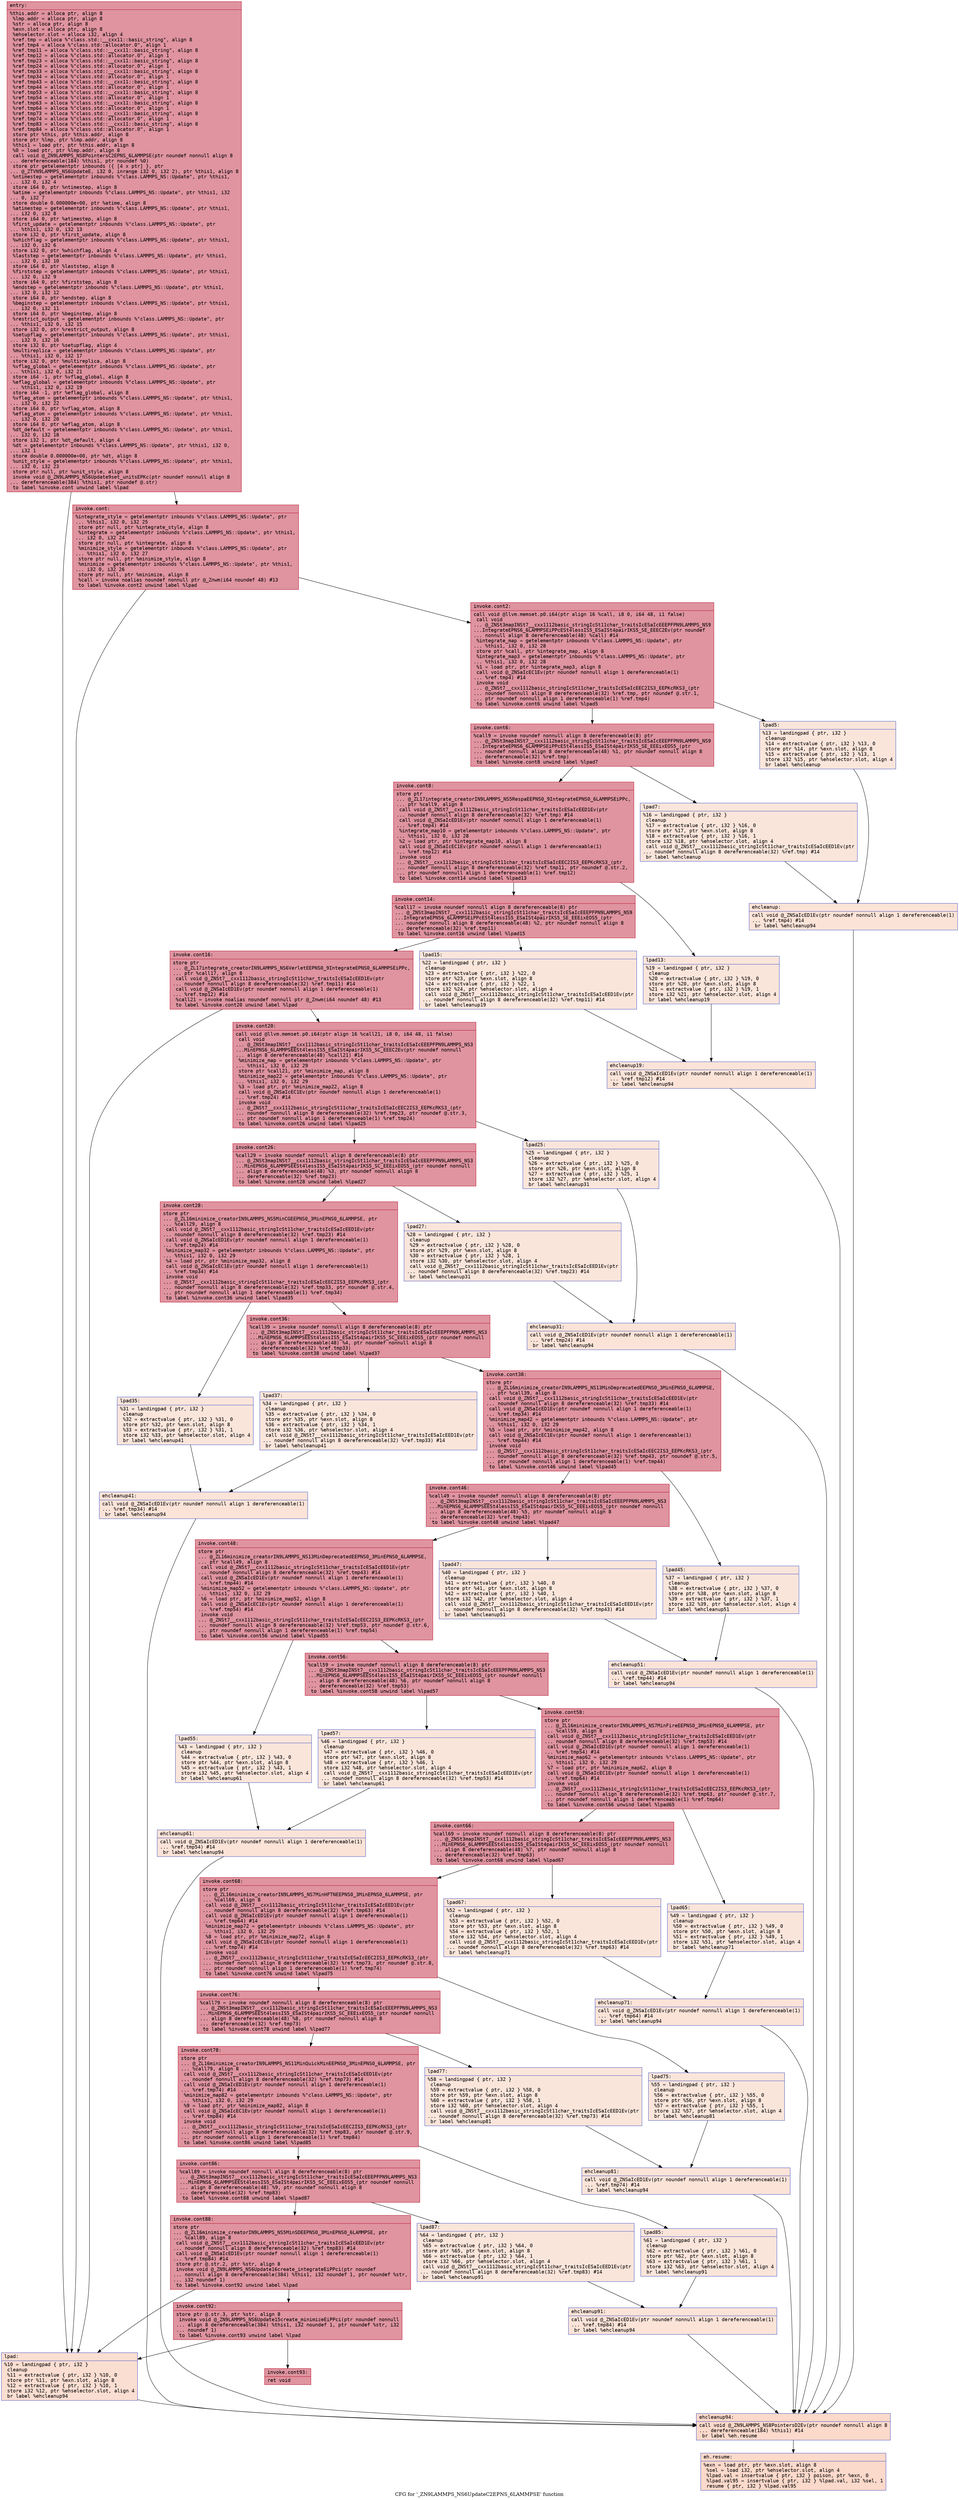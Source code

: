 digraph "CFG for '_ZN9LAMMPS_NS6UpdateC2EPNS_6LAMMPSE' function" {
	label="CFG for '_ZN9LAMMPS_NS6UpdateC2EPNS_6LAMMPSE' function";

	Node0x55ee270b99e0 [shape=record,color="#b70d28ff", style=filled, fillcolor="#b70d2870" fontname="Courier",label="{entry:\l|  %this.addr = alloca ptr, align 8\l  %lmp.addr = alloca ptr, align 8\l  %str = alloca ptr, align 8\l  %exn.slot = alloca ptr, align 8\l  %ehselector.slot = alloca i32, align 4\l  %ref.tmp = alloca %\"class.std::__cxx11::basic_string\", align 8\l  %ref.tmp4 = alloca %\"class.std::allocator.0\", align 1\l  %ref.tmp11 = alloca %\"class.std::__cxx11::basic_string\", align 8\l  %ref.tmp12 = alloca %\"class.std::allocator.0\", align 1\l  %ref.tmp23 = alloca %\"class.std::__cxx11::basic_string\", align 8\l  %ref.tmp24 = alloca %\"class.std::allocator.0\", align 1\l  %ref.tmp33 = alloca %\"class.std::__cxx11::basic_string\", align 8\l  %ref.tmp34 = alloca %\"class.std::allocator.0\", align 1\l  %ref.tmp43 = alloca %\"class.std::__cxx11::basic_string\", align 8\l  %ref.tmp44 = alloca %\"class.std::allocator.0\", align 1\l  %ref.tmp53 = alloca %\"class.std::__cxx11::basic_string\", align 8\l  %ref.tmp54 = alloca %\"class.std::allocator.0\", align 1\l  %ref.tmp63 = alloca %\"class.std::__cxx11::basic_string\", align 8\l  %ref.tmp64 = alloca %\"class.std::allocator.0\", align 1\l  %ref.tmp73 = alloca %\"class.std::__cxx11::basic_string\", align 8\l  %ref.tmp74 = alloca %\"class.std::allocator.0\", align 1\l  %ref.tmp83 = alloca %\"class.std::__cxx11::basic_string\", align 8\l  %ref.tmp84 = alloca %\"class.std::allocator.0\", align 1\l  store ptr %this, ptr %this.addr, align 8\l  store ptr %lmp, ptr %lmp.addr, align 8\l  %this1 = load ptr, ptr %this.addr, align 8\l  %0 = load ptr, ptr %lmp.addr, align 8\l  call void @_ZN9LAMMPS_NS8PointersC2EPNS_6LAMMPSE(ptr noundef nonnull align 8\l... dereferenceable(184) %this1, ptr noundef %0)\l  store ptr getelementptr inbounds (\{ [4 x ptr] \}, ptr\l... @_ZTVN9LAMMPS_NS6UpdateE, i32 0, inrange i32 0, i32 2), ptr %this1, align 8\l  %ntimestep = getelementptr inbounds %\"class.LAMMPS_NS::Update\", ptr %this1,\l... i32 0, i32 4\l  store i64 0, ptr %ntimestep, align 8\l  %atime = getelementptr inbounds %\"class.LAMMPS_NS::Update\", ptr %this1, i32\l... 0, i32 7\l  store double 0.000000e+00, ptr %atime, align 8\l  %atimestep = getelementptr inbounds %\"class.LAMMPS_NS::Update\", ptr %this1,\l... i32 0, i32 8\l  store i64 0, ptr %atimestep, align 8\l  %first_update = getelementptr inbounds %\"class.LAMMPS_NS::Update\", ptr\l... %this1, i32 0, i32 13\l  store i32 0, ptr %first_update, align 8\l  %whichflag = getelementptr inbounds %\"class.LAMMPS_NS::Update\", ptr %this1,\l... i32 0, i32 6\l  store i32 0, ptr %whichflag, align 4\l  %laststep = getelementptr inbounds %\"class.LAMMPS_NS::Update\", ptr %this1,\l... i32 0, i32 10\l  store i64 0, ptr %laststep, align 8\l  %firststep = getelementptr inbounds %\"class.LAMMPS_NS::Update\", ptr %this1,\l... i32 0, i32 9\l  store i64 0, ptr %firststep, align 8\l  %endstep = getelementptr inbounds %\"class.LAMMPS_NS::Update\", ptr %this1,\l... i32 0, i32 12\l  store i64 0, ptr %endstep, align 8\l  %beginstep = getelementptr inbounds %\"class.LAMMPS_NS::Update\", ptr %this1,\l... i32 0, i32 11\l  store i64 0, ptr %beginstep, align 8\l  %restrict_output = getelementptr inbounds %\"class.LAMMPS_NS::Update\", ptr\l... %this1, i32 0, i32 15\l  store i32 0, ptr %restrict_output, align 8\l  %setupflag = getelementptr inbounds %\"class.LAMMPS_NS::Update\", ptr %this1,\l... i32 0, i32 16\l  store i32 0, ptr %setupflag, align 4\l  %multireplica = getelementptr inbounds %\"class.LAMMPS_NS::Update\", ptr\l... %this1, i32 0, i32 17\l  store i32 0, ptr %multireplica, align 8\l  %vflag_global = getelementptr inbounds %\"class.LAMMPS_NS::Update\", ptr\l... %this1, i32 0, i32 21\l  store i64 -1, ptr %vflag_global, align 8\l  %eflag_global = getelementptr inbounds %\"class.LAMMPS_NS::Update\", ptr\l... %this1, i32 0, i32 19\l  store i64 -1, ptr %eflag_global, align 8\l  %vflag_atom = getelementptr inbounds %\"class.LAMMPS_NS::Update\", ptr %this1,\l... i32 0, i32 22\l  store i64 0, ptr %vflag_atom, align 8\l  %eflag_atom = getelementptr inbounds %\"class.LAMMPS_NS::Update\", ptr %this1,\l... i32 0, i32 20\l  store i64 0, ptr %eflag_atom, align 8\l  %dt_default = getelementptr inbounds %\"class.LAMMPS_NS::Update\", ptr %this1,\l... i32 0, i32 18\l  store i32 1, ptr %dt_default, align 4\l  %dt = getelementptr inbounds %\"class.LAMMPS_NS::Update\", ptr %this1, i32 0,\l... i32 1\l  store double 0.000000e+00, ptr %dt, align 8\l  %unit_style = getelementptr inbounds %\"class.LAMMPS_NS::Update\", ptr %this1,\l... i32 0, i32 23\l  store ptr null, ptr %unit_style, align 8\l  invoke void @_ZN9LAMMPS_NS6Update9set_unitsEPKc(ptr noundef nonnull align 8\l... dereferenceable(384) %this1, ptr noundef @.str)\l          to label %invoke.cont unwind label %lpad\l}"];
	Node0x55ee270b99e0 -> Node0x55ee270be510[tooltip="entry -> invoke.cont\nProbability 100.00%" ];
	Node0x55ee270b99e0 -> Node0x55ee270be5f0[tooltip="entry -> lpad\nProbability 0.00%" ];
	Node0x55ee270be510 [shape=record,color="#b70d28ff", style=filled, fillcolor="#b70d2870" fontname="Courier",label="{invoke.cont:\l|  %integrate_style = getelementptr inbounds %\"class.LAMMPS_NS::Update\", ptr\l... %this1, i32 0, i32 25\l  store ptr null, ptr %integrate_style, align 8\l  %integrate = getelementptr inbounds %\"class.LAMMPS_NS::Update\", ptr %this1,\l... i32 0, i32 24\l  store ptr null, ptr %integrate, align 8\l  %minimize_style = getelementptr inbounds %\"class.LAMMPS_NS::Update\", ptr\l... %this1, i32 0, i32 27\l  store ptr null, ptr %minimize_style, align 8\l  %minimize = getelementptr inbounds %\"class.LAMMPS_NS::Update\", ptr %this1,\l... i32 0, i32 26\l  store ptr null, ptr %minimize, align 8\l  %call = invoke noalias noundef nonnull ptr @_Znwm(i64 noundef 48) #13\l          to label %invoke.cont2 unwind label %lpad\l}"];
	Node0x55ee270be510 -> Node0x55ee270b9b60[tooltip="invoke.cont -> invoke.cont2\nProbability 100.00%" ];
	Node0x55ee270be510 -> Node0x55ee270be5f0[tooltip="invoke.cont -> lpad\nProbability 0.00%" ];
	Node0x55ee270b9b60 [shape=record,color="#b70d28ff", style=filled, fillcolor="#b70d2870" fontname="Courier",label="{invoke.cont2:\l|  call void @llvm.memset.p0.i64(ptr align 16 %call, i8 0, i64 48, i1 false)\l  call void\l... @_ZNSt3mapINSt7__cxx1112basic_stringIcSt11char_traitsIcESaIcEEEPFPN9LAMMPS_NS9\l...IntegrateEPNS6_6LAMMPSEiPPcESt4lessIS5_ESaISt4pairIKS5_SE_EEEC2Ev(ptr noundef\l... nonnull align 8 dereferenceable(48) %call) #14\l  %integrate_map = getelementptr inbounds %\"class.LAMMPS_NS::Update\", ptr\l... %this1, i32 0, i32 28\l  store ptr %call, ptr %integrate_map, align 8\l  %integrate_map3 = getelementptr inbounds %\"class.LAMMPS_NS::Update\", ptr\l... %this1, i32 0, i32 28\l  %1 = load ptr, ptr %integrate_map3, align 8\l  call void @_ZNSaIcEC1Ev(ptr noundef nonnull align 1 dereferenceable(1)\l... %ref.tmp4) #14\l  invoke void\l... @_ZNSt7__cxx1112basic_stringIcSt11char_traitsIcESaIcEEC2IS3_EEPKcRKS3_(ptr\l... noundef nonnull align 8 dereferenceable(32) %ref.tmp, ptr noundef @.str.1,\l... ptr noundef nonnull align 1 dereferenceable(1) %ref.tmp4)\l          to label %invoke.cont6 unwind label %lpad5\l}"];
	Node0x55ee270b9b60 -> Node0x55ee270c0c80[tooltip="invoke.cont2 -> invoke.cont6\nProbability 100.00%" ];
	Node0x55ee270b9b60 -> Node0x55ee270c0d60[tooltip="invoke.cont2 -> lpad5\nProbability 0.00%" ];
	Node0x55ee270c0c80 [shape=record,color="#b70d28ff", style=filled, fillcolor="#b70d2870" fontname="Courier",label="{invoke.cont6:\l|  %call9 = invoke noundef nonnull align 8 dereferenceable(8) ptr\l... @_ZNSt3mapINSt7__cxx1112basic_stringIcSt11char_traitsIcESaIcEEEPFPN9LAMMPS_NS9\l...IntegrateEPNS6_6LAMMPSEiPPcESt4lessIS5_ESaISt4pairIKS5_SE_EEEixEOS5_(ptr\l... noundef nonnull align 8 dereferenceable(48) %1, ptr noundef nonnull align 8\l... dereferenceable(32) %ref.tmp)\l          to label %invoke.cont8 unwind label %lpad7\l}"];
	Node0x55ee270c0c80 -> Node0x55ee270c0bd0[tooltip="invoke.cont6 -> invoke.cont8\nProbability 100.00%" ];
	Node0x55ee270c0c80 -> Node0x55ee270c11c0[tooltip="invoke.cont6 -> lpad7\nProbability 0.00%" ];
	Node0x55ee270c0bd0 [shape=record,color="#b70d28ff", style=filled, fillcolor="#b70d2870" fontname="Courier",label="{invoke.cont8:\l|  store ptr\l... @_ZL17integrate_creatorIN9LAMMPS_NS5RespaEEPNS0_9IntegrateEPNS0_6LAMMPSEiPPc,\l... ptr %call9, align 8\l  call void @_ZNSt7__cxx1112basic_stringIcSt11char_traitsIcESaIcEED1Ev(ptr\l... noundef nonnull align 8 dereferenceable(32) %ref.tmp) #14\l  call void @_ZNSaIcED1Ev(ptr noundef nonnull align 1 dereferenceable(1)\l... %ref.tmp4) #14\l  %integrate_map10 = getelementptr inbounds %\"class.LAMMPS_NS::Update\", ptr\l... %this1, i32 0, i32 28\l  %2 = load ptr, ptr %integrate_map10, align 8\l  call void @_ZNSaIcEC1Ev(ptr noundef nonnull align 1 dereferenceable(1)\l... %ref.tmp12) #14\l  invoke void\l... @_ZNSt7__cxx1112basic_stringIcSt11char_traitsIcESaIcEEC2IS3_EEPKcRKS3_(ptr\l... noundef nonnull align 8 dereferenceable(32) %ref.tmp11, ptr noundef @.str.2,\l... ptr noundef nonnull align 1 dereferenceable(1) %ref.tmp12)\l          to label %invoke.cont14 unwind label %lpad13\l}"];
	Node0x55ee270c0bd0 -> Node0x55ee270c1dd0[tooltip="invoke.cont8 -> invoke.cont14\nProbability 100.00%" ];
	Node0x55ee270c0bd0 -> Node0x55ee270c1e80[tooltip="invoke.cont8 -> lpad13\nProbability 0.00%" ];
	Node0x55ee270c1dd0 [shape=record,color="#b70d28ff", style=filled, fillcolor="#b70d2870" fontname="Courier",label="{invoke.cont14:\l|  %call17 = invoke noundef nonnull align 8 dereferenceable(8) ptr\l... @_ZNSt3mapINSt7__cxx1112basic_stringIcSt11char_traitsIcESaIcEEEPFPN9LAMMPS_NS9\l...IntegrateEPNS6_6LAMMPSEiPPcESt4lessIS5_ESaISt4pairIKS5_SE_EEEixEOS5_(ptr\l... noundef nonnull align 8 dereferenceable(48) %2, ptr noundef nonnull align 8\l... dereferenceable(32) %ref.tmp11)\l          to label %invoke.cont16 unwind label %lpad15\l}"];
	Node0x55ee270c1dd0 -> Node0x55ee270c1d80[tooltip="invoke.cont14 -> invoke.cont16\nProbability 100.00%" ];
	Node0x55ee270c1dd0 -> Node0x55ee270c21b0[tooltip="invoke.cont14 -> lpad15\nProbability 0.00%" ];
	Node0x55ee270c1d80 [shape=record,color="#b70d28ff", style=filled, fillcolor="#b70d2870" fontname="Courier",label="{invoke.cont16:\l|  store ptr\l... @_ZL17integrate_creatorIN9LAMMPS_NS6VerletEEPNS0_9IntegrateEPNS0_6LAMMPSEiPPc,\l... ptr %call17, align 8\l  call void @_ZNSt7__cxx1112basic_stringIcSt11char_traitsIcESaIcEED1Ev(ptr\l... noundef nonnull align 8 dereferenceable(32) %ref.tmp11) #14\l  call void @_ZNSaIcED1Ev(ptr noundef nonnull align 1 dereferenceable(1)\l... %ref.tmp12) #14\l  %call21 = invoke noalias noundef nonnull ptr @_Znwm(i64 noundef 48) #13\l          to label %invoke.cont20 unwind label %lpad\l}"];
	Node0x55ee270c1d80 -> Node0x55ee270c2730[tooltip="invoke.cont16 -> invoke.cont20\nProbability 100.00%" ];
	Node0x55ee270c1d80 -> Node0x55ee270be5f0[tooltip="invoke.cont16 -> lpad\nProbability 0.00%" ];
	Node0x55ee270c2730 [shape=record,color="#b70d28ff", style=filled, fillcolor="#b70d2870" fontname="Courier",label="{invoke.cont20:\l|  call void @llvm.memset.p0.i64(ptr align 16 %call21, i8 0, i64 48, i1 false)\l  call void\l... @_ZNSt3mapINSt7__cxx1112basic_stringIcSt11char_traitsIcESaIcEEEPFPN9LAMMPS_NS3\l...MinEPNS6_6LAMMPSEESt4lessIS5_ESaISt4pairIKS5_SC_EEEC2Ev(ptr noundef nonnull\l... align 8 dereferenceable(48) %call21) #14\l  %minimize_map = getelementptr inbounds %\"class.LAMMPS_NS::Update\", ptr\l... %this1, i32 0, i32 29\l  store ptr %call21, ptr %minimize_map, align 8\l  %minimize_map22 = getelementptr inbounds %\"class.LAMMPS_NS::Update\", ptr\l... %this1, i32 0, i32 29\l  %3 = load ptr, ptr %minimize_map22, align 8\l  call void @_ZNSaIcEC1Ev(ptr noundef nonnull align 1 dereferenceable(1)\l... %ref.tmp24) #14\l  invoke void\l... @_ZNSt7__cxx1112basic_stringIcSt11char_traitsIcESaIcEEC2IS3_EEPKcRKS3_(ptr\l... noundef nonnull align 8 dereferenceable(32) %ref.tmp23, ptr noundef @.str.3,\l... ptr noundef nonnull align 1 dereferenceable(1) %ref.tmp24)\l          to label %invoke.cont26 unwind label %lpad25\l}"];
	Node0x55ee270c2730 -> Node0x55ee270c30d0[tooltip="invoke.cont20 -> invoke.cont26\nProbability 100.00%" ];
	Node0x55ee270c2730 -> Node0x55ee270c31b0[tooltip="invoke.cont20 -> lpad25\nProbability 0.00%" ];
	Node0x55ee270c30d0 [shape=record,color="#b70d28ff", style=filled, fillcolor="#b70d2870" fontname="Courier",label="{invoke.cont26:\l|  %call29 = invoke noundef nonnull align 8 dereferenceable(8) ptr\l... @_ZNSt3mapINSt7__cxx1112basic_stringIcSt11char_traitsIcESaIcEEEPFPN9LAMMPS_NS3\l...MinEPNS6_6LAMMPSEESt4lessIS5_ESaISt4pairIKS5_SC_EEEixEOS5_(ptr noundef nonnull\l... align 8 dereferenceable(48) %3, ptr noundef nonnull align 8\l... dereferenceable(32) %ref.tmp23)\l          to label %invoke.cont28 unwind label %lpad27\l}"];
	Node0x55ee270c30d0 -> Node0x55ee270c3080[tooltip="invoke.cont26 -> invoke.cont28\nProbability 100.00%" ];
	Node0x55ee270c30d0 -> Node0x55ee270c3440[tooltip="invoke.cont26 -> lpad27\nProbability 0.00%" ];
	Node0x55ee270c3080 [shape=record,color="#b70d28ff", style=filled, fillcolor="#b70d2870" fontname="Courier",label="{invoke.cont28:\l|  store ptr\l... @_ZL16minimize_creatorIN9LAMMPS_NS5MinCGEEPNS0_3MinEPNS0_6LAMMPSE, ptr\l... %call29, align 8\l  call void @_ZNSt7__cxx1112basic_stringIcSt11char_traitsIcESaIcEED1Ev(ptr\l... noundef nonnull align 8 dereferenceable(32) %ref.tmp23) #14\l  call void @_ZNSaIcED1Ev(ptr noundef nonnull align 1 dereferenceable(1)\l... %ref.tmp24) #14\l  %minimize_map32 = getelementptr inbounds %\"class.LAMMPS_NS::Update\", ptr\l... %this1, i32 0, i32 29\l  %4 = load ptr, ptr %minimize_map32, align 8\l  call void @_ZNSaIcEC1Ev(ptr noundef nonnull align 1 dereferenceable(1)\l... %ref.tmp34) #14\l  invoke void\l... @_ZNSt7__cxx1112basic_stringIcSt11char_traitsIcESaIcEEC2IS3_EEPKcRKS3_(ptr\l... noundef nonnull align 8 dereferenceable(32) %ref.tmp33, ptr noundef @.str.4,\l... ptr noundef nonnull align 1 dereferenceable(1) %ref.tmp34)\l          to label %invoke.cont36 unwind label %lpad35\l}"];
	Node0x55ee270c3080 -> Node0x55ee270c3e30[tooltip="invoke.cont28 -> invoke.cont36\nProbability 100.00%" ];
	Node0x55ee270c3080 -> Node0x55ee270c3f10[tooltip="invoke.cont28 -> lpad35\nProbability 0.00%" ];
	Node0x55ee270c3e30 [shape=record,color="#b70d28ff", style=filled, fillcolor="#b70d2870" fontname="Courier",label="{invoke.cont36:\l|  %call39 = invoke noundef nonnull align 8 dereferenceable(8) ptr\l... @_ZNSt3mapINSt7__cxx1112basic_stringIcSt11char_traitsIcESaIcEEEPFPN9LAMMPS_NS3\l...MinEPNS6_6LAMMPSEESt4lessIS5_ESaISt4pairIKS5_SC_EEEixEOS5_(ptr noundef nonnull\l... align 8 dereferenceable(48) %4, ptr noundef nonnull align 8\l... dereferenceable(32) %ref.tmp33)\l          to label %invoke.cont38 unwind label %lpad37\l}"];
	Node0x55ee270c3e30 -> Node0x55ee270c3de0[tooltip="invoke.cont36 -> invoke.cont38\nProbability 100.00%" ];
	Node0x55ee270c3e30 -> Node0x55ee270c41a0[tooltip="invoke.cont36 -> lpad37\nProbability 0.00%" ];
	Node0x55ee270c3de0 [shape=record,color="#b70d28ff", style=filled, fillcolor="#b70d2870" fontname="Courier",label="{invoke.cont38:\l|  store ptr\l... @_ZL16minimize_creatorIN9LAMMPS_NS13MinDeprecatedEEPNS0_3MinEPNS0_6LAMMPSE,\l... ptr %call39, align 8\l  call void @_ZNSt7__cxx1112basic_stringIcSt11char_traitsIcESaIcEED1Ev(ptr\l... noundef nonnull align 8 dereferenceable(32) %ref.tmp33) #14\l  call void @_ZNSaIcED1Ev(ptr noundef nonnull align 1 dereferenceable(1)\l... %ref.tmp34) #14\l  %minimize_map42 = getelementptr inbounds %\"class.LAMMPS_NS::Update\", ptr\l... %this1, i32 0, i32 29\l  %5 = load ptr, ptr %minimize_map42, align 8\l  call void @_ZNSaIcEC1Ev(ptr noundef nonnull align 1 dereferenceable(1)\l... %ref.tmp44) #14\l  invoke void\l... @_ZNSt7__cxx1112basic_stringIcSt11char_traitsIcESaIcEEC2IS3_EEPKcRKS3_(ptr\l... noundef nonnull align 8 dereferenceable(32) %ref.tmp43, ptr noundef @.str.5,\l... ptr noundef nonnull align 1 dereferenceable(1) %ref.tmp44)\l          to label %invoke.cont46 unwind label %lpad45\l}"];
	Node0x55ee270c3de0 -> Node0x55ee270c4a90[tooltip="invoke.cont38 -> invoke.cont46\nProbability 100.00%" ];
	Node0x55ee270c3de0 -> Node0x55ee270c4b10[tooltip="invoke.cont38 -> lpad45\nProbability 0.00%" ];
	Node0x55ee270c4a90 [shape=record,color="#b70d28ff", style=filled, fillcolor="#b70d2870" fontname="Courier",label="{invoke.cont46:\l|  %call49 = invoke noundef nonnull align 8 dereferenceable(8) ptr\l... @_ZNSt3mapINSt7__cxx1112basic_stringIcSt11char_traitsIcESaIcEEEPFPN9LAMMPS_NS3\l...MinEPNS6_6LAMMPSEESt4lessIS5_ESaISt4pairIKS5_SC_EEEixEOS5_(ptr noundef nonnull\l... align 8 dereferenceable(48) %5, ptr noundef nonnull align 8\l... dereferenceable(32) %ref.tmp43)\l          to label %invoke.cont48 unwind label %lpad47\l}"];
	Node0x55ee270c4a90 -> Node0x55ee270c4a40[tooltip="invoke.cont46 -> invoke.cont48\nProbability 100.00%" ];
	Node0x55ee270c4a90 -> Node0x55ee270c4da0[tooltip="invoke.cont46 -> lpad47\nProbability 0.00%" ];
	Node0x55ee270c4a40 [shape=record,color="#b70d28ff", style=filled, fillcolor="#b70d2870" fontname="Courier",label="{invoke.cont48:\l|  store ptr\l... @_ZL16minimize_creatorIN9LAMMPS_NS13MinDeprecatedEEPNS0_3MinEPNS0_6LAMMPSE,\l... ptr %call49, align 8\l  call void @_ZNSt7__cxx1112basic_stringIcSt11char_traitsIcESaIcEED1Ev(ptr\l... noundef nonnull align 8 dereferenceable(32) %ref.tmp43) #14\l  call void @_ZNSaIcED1Ev(ptr noundef nonnull align 1 dereferenceable(1)\l... %ref.tmp44) #14\l  %minimize_map52 = getelementptr inbounds %\"class.LAMMPS_NS::Update\", ptr\l... %this1, i32 0, i32 29\l  %6 = load ptr, ptr %minimize_map52, align 8\l  call void @_ZNSaIcEC1Ev(ptr noundef nonnull align 1 dereferenceable(1)\l... %ref.tmp54) #14\l  invoke void\l... @_ZNSt7__cxx1112basic_stringIcSt11char_traitsIcESaIcEEC2IS3_EEPKcRKS3_(ptr\l... noundef nonnull align 8 dereferenceable(32) %ref.tmp53, ptr noundef @.str.6,\l... ptr noundef nonnull align 1 dereferenceable(1) %ref.tmp54)\l          to label %invoke.cont56 unwind label %lpad55\l}"];
	Node0x55ee270c4a40 -> Node0x55ee270c55b0[tooltip="invoke.cont48 -> invoke.cont56\nProbability 100.00%" ];
	Node0x55ee270c4a40 -> Node0x55ee270c5630[tooltip="invoke.cont48 -> lpad55\nProbability 0.00%" ];
	Node0x55ee270c55b0 [shape=record,color="#b70d28ff", style=filled, fillcolor="#b70d2870" fontname="Courier",label="{invoke.cont56:\l|  %call59 = invoke noundef nonnull align 8 dereferenceable(8) ptr\l... @_ZNSt3mapINSt7__cxx1112basic_stringIcSt11char_traitsIcESaIcEEEPFPN9LAMMPS_NS3\l...MinEPNS6_6LAMMPSEESt4lessIS5_ESaISt4pairIKS5_SC_EEEixEOS5_(ptr noundef nonnull\l... align 8 dereferenceable(48) %6, ptr noundef nonnull align 8\l... dereferenceable(32) %ref.tmp53)\l          to label %invoke.cont58 unwind label %lpad57\l}"];
	Node0x55ee270c55b0 -> Node0x55ee270c5560[tooltip="invoke.cont56 -> invoke.cont58\nProbability 100.00%" ];
	Node0x55ee270c55b0 -> Node0x55ee270c5860[tooltip="invoke.cont56 -> lpad57\nProbability 0.00%" ];
	Node0x55ee270c5560 [shape=record,color="#b70d28ff", style=filled, fillcolor="#b70d2870" fontname="Courier",label="{invoke.cont58:\l|  store ptr\l... @_ZL16minimize_creatorIN9LAMMPS_NS7MinFireEEPNS0_3MinEPNS0_6LAMMPSE, ptr\l... %call59, align 8\l  call void @_ZNSt7__cxx1112basic_stringIcSt11char_traitsIcESaIcEED1Ev(ptr\l... noundef nonnull align 8 dereferenceable(32) %ref.tmp53) #14\l  call void @_ZNSaIcED1Ev(ptr noundef nonnull align 1 dereferenceable(1)\l... %ref.tmp54) #14\l  %minimize_map62 = getelementptr inbounds %\"class.LAMMPS_NS::Update\", ptr\l... %this1, i32 0, i32 29\l  %7 = load ptr, ptr %minimize_map62, align 8\l  call void @_ZNSaIcEC1Ev(ptr noundef nonnull align 1 dereferenceable(1)\l... %ref.tmp64) #14\l  invoke void\l... @_ZNSt7__cxx1112basic_stringIcSt11char_traitsIcESaIcEEC2IS3_EEPKcRKS3_(ptr\l... noundef nonnull align 8 dereferenceable(32) %ref.tmp63, ptr noundef @.str.7,\l... ptr noundef nonnull align 1 dereferenceable(1) %ref.tmp64)\l          to label %invoke.cont66 unwind label %lpad65\l}"];
	Node0x55ee270c5560 -> Node0x55ee270c60e0[tooltip="invoke.cont58 -> invoke.cont66\nProbability 100.00%" ];
	Node0x55ee270c5560 -> Node0x55ee270c61c0[tooltip="invoke.cont58 -> lpad65\nProbability 0.00%" ];
	Node0x55ee270c60e0 [shape=record,color="#b70d28ff", style=filled, fillcolor="#b70d2870" fontname="Courier",label="{invoke.cont66:\l|  %call69 = invoke noundef nonnull align 8 dereferenceable(8) ptr\l... @_ZNSt3mapINSt7__cxx1112basic_stringIcSt11char_traitsIcESaIcEEEPFPN9LAMMPS_NS3\l...MinEPNS6_6LAMMPSEESt4lessIS5_ESaISt4pairIKS5_SC_EEEixEOS5_(ptr noundef nonnull\l... align 8 dereferenceable(48) %7, ptr noundef nonnull align 8\l... dereferenceable(32) %ref.tmp63)\l          to label %invoke.cont68 unwind label %lpad67\l}"];
	Node0x55ee270c60e0 -> Node0x55ee270c6090[tooltip="invoke.cont66 -> invoke.cont68\nProbability 100.00%" ];
	Node0x55ee270c60e0 -> Node0x55ee270bec90[tooltip="invoke.cont66 -> lpad67\nProbability 0.00%" ];
	Node0x55ee270c6090 [shape=record,color="#b70d28ff", style=filled, fillcolor="#b70d2870" fontname="Courier",label="{invoke.cont68:\l|  store ptr\l... @_ZL16minimize_creatorIN9LAMMPS_NS7MinHFTNEEPNS0_3MinEPNS0_6LAMMPSE, ptr\l... %call69, align 8\l  call void @_ZNSt7__cxx1112basic_stringIcSt11char_traitsIcESaIcEED1Ev(ptr\l... noundef nonnull align 8 dereferenceable(32) %ref.tmp63) #14\l  call void @_ZNSaIcED1Ev(ptr noundef nonnull align 1 dereferenceable(1)\l... %ref.tmp64) #14\l  %minimize_map72 = getelementptr inbounds %\"class.LAMMPS_NS::Update\", ptr\l... %this1, i32 0, i32 29\l  %8 = load ptr, ptr %minimize_map72, align 8\l  call void @_ZNSaIcEC1Ev(ptr noundef nonnull align 1 dereferenceable(1)\l... %ref.tmp74) #14\l  invoke void\l... @_ZNSt7__cxx1112basic_stringIcSt11char_traitsIcESaIcEEC2IS3_EEPKcRKS3_(ptr\l... noundef nonnull align 8 dereferenceable(32) %ref.tmp73, ptr noundef @.str.8,\l... ptr noundef nonnull align 1 dereferenceable(1) %ref.tmp74)\l          to label %invoke.cont76 unwind label %lpad75\l}"];
	Node0x55ee270c6090 -> Node0x55ee270c72d0[tooltip="invoke.cont68 -> invoke.cont76\nProbability 100.00%" ];
	Node0x55ee270c6090 -> Node0x55ee270c73b0[tooltip="invoke.cont68 -> lpad75\nProbability 0.00%" ];
	Node0x55ee270c72d0 [shape=record,color="#b70d28ff", style=filled, fillcolor="#b70d2870" fontname="Courier",label="{invoke.cont76:\l|  %call79 = invoke noundef nonnull align 8 dereferenceable(8) ptr\l... @_ZNSt3mapINSt7__cxx1112basic_stringIcSt11char_traitsIcESaIcEEEPFPN9LAMMPS_NS3\l...MinEPNS6_6LAMMPSEESt4lessIS5_ESaISt4pairIKS5_SC_EEEixEOS5_(ptr noundef nonnull\l... align 8 dereferenceable(48) %8, ptr noundef nonnull align 8\l... dereferenceable(32) %ref.tmp73)\l          to label %invoke.cont78 unwind label %lpad77\l}"];
	Node0x55ee270c72d0 -> Node0x55ee270c7280[tooltip="invoke.cont76 -> invoke.cont78\nProbability 100.00%" ];
	Node0x55ee270c72d0 -> Node0x55ee270c7640[tooltip="invoke.cont76 -> lpad77\nProbability 0.00%" ];
	Node0x55ee270c7280 [shape=record,color="#b70d28ff", style=filled, fillcolor="#b70d2870" fontname="Courier",label="{invoke.cont78:\l|  store ptr\l... @_ZL16minimize_creatorIN9LAMMPS_NS11MinQuickMinEEPNS0_3MinEPNS0_6LAMMPSE, ptr\l... %call79, align 8\l  call void @_ZNSt7__cxx1112basic_stringIcSt11char_traitsIcESaIcEED1Ev(ptr\l... noundef nonnull align 8 dereferenceable(32) %ref.tmp73) #14\l  call void @_ZNSaIcED1Ev(ptr noundef nonnull align 1 dereferenceable(1)\l... %ref.tmp74) #14\l  %minimize_map82 = getelementptr inbounds %\"class.LAMMPS_NS::Update\", ptr\l... %this1, i32 0, i32 29\l  %9 = load ptr, ptr %minimize_map82, align 8\l  call void @_ZNSaIcEC1Ev(ptr noundef nonnull align 1 dereferenceable(1)\l... %ref.tmp84) #14\l  invoke void\l... @_ZNSt7__cxx1112basic_stringIcSt11char_traitsIcESaIcEEC2IS3_EEPKcRKS3_(ptr\l... noundef nonnull align 8 dereferenceable(32) %ref.tmp83, ptr noundef @.str.9,\l... ptr noundef nonnull align 1 dereferenceable(1) %ref.tmp84)\l          to label %invoke.cont86 unwind label %lpad85\l}"];
	Node0x55ee270c7280 -> Node0x55ee270c7ec0[tooltip="invoke.cont78 -> invoke.cont86\nProbability 100.00%" ];
	Node0x55ee270c7280 -> Node0x55ee270c7fa0[tooltip="invoke.cont78 -> lpad85\nProbability 0.00%" ];
	Node0x55ee270c7ec0 [shape=record,color="#b70d28ff", style=filled, fillcolor="#b70d2870" fontname="Courier",label="{invoke.cont86:\l|  %call89 = invoke noundef nonnull align 8 dereferenceable(8) ptr\l... @_ZNSt3mapINSt7__cxx1112basic_stringIcSt11char_traitsIcESaIcEEEPFPN9LAMMPS_NS3\l...MinEPNS6_6LAMMPSEESt4lessIS5_ESaISt4pairIKS5_SC_EEEixEOS5_(ptr noundef nonnull\l... align 8 dereferenceable(48) %9, ptr noundef nonnull align 8\l... dereferenceable(32) %ref.tmp83)\l          to label %invoke.cont88 unwind label %lpad87\l}"];
	Node0x55ee270c7ec0 -> Node0x55ee270c7e70[tooltip="invoke.cont86 -> invoke.cont88\nProbability 100.00%" ];
	Node0x55ee270c7ec0 -> Node0x55ee270c8230[tooltip="invoke.cont86 -> lpad87\nProbability 0.00%" ];
	Node0x55ee270c7e70 [shape=record,color="#b70d28ff", style=filled, fillcolor="#b70d2870" fontname="Courier",label="{invoke.cont88:\l|  store ptr\l... @_ZL16minimize_creatorIN9LAMMPS_NS5MinSDEEPNS0_3MinEPNS0_6LAMMPSE, ptr\l... %call89, align 8\l  call void @_ZNSt7__cxx1112basic_stringIcSt11char_traitsIcESaIcEED1Ev(ptr\l... noundef nonnull align 8 dereferenceable(32) %ref.tmp83) #14\l  call void @_ZNSaIcED1Ev(ptr noundef nonnull align 1 dereferenceable(1)\l... %ref.tmp84) #14\l  store ptr @.str.2, ptr %str, align 8\l  invoke void @_ZN9LAMMPS_NS6Update16create_integrateEiPPci(ptr noundef\l... nonnull align 8 dereferenceable(384) %this1, i32 noundef 1, ptr noundef %str,\l... i32 noundef 1)\l          to label %invoke.cont92 unwind label %lpad\l}"];
	Node0x55ee270c7e70 -> Node0x55ee270c88c0[tooltip="invoke.cont88 -> invoke.cont92\nProbability 100.00%" ];
	Node0x55ee270c7e70 -> Node0x55ee270be5f0[tooltip="invoke.cont88 -> lpad\nProbability 0.00%" ];
	Node0x55ee270c88c0 [shape=record,color="#b70d28ff", style=filled, fillcolor="#b70d2870" fontname="Courier",label="{invoke.cont92:\l|  store ptr @.str.3, ptr %str, align 8\l  invoke void @_ZN9LAMMPS_NS6Update15create_minimizeEiPPci(ptr noundef nonnull\l... align 8 dereferenceable(384) %this1, i32 noundef 1, ptr noundef %str, i32\l... noundef 1)\l          to label %invoke.cont93 unwind label %lpad\l}"];
	Node0x55ee270c88c0 -> Node0x55ee270c8d40[tooltip="invoke.cont92 -> invoke.cont93\nProbability 100.00%" ];
	Node0x55ee270c88c0 -> Node0x55ee270be5f0[tooltip="invoke.cont92 -> lpad\nProbability 0.00%" ];
	Node0x55ee270c8d40 [shape=record,color="#b70d28ff", style=filled, fillcolor="#b70d2870" fontname="Courier",label="{invoke.cont93:\l|  ret void\l}"];
	Node0x55ee270be5f0 [shape=record,color="#3d50c3ff", style=filled, fillcolor="#f7b59970" fontname="Courier",label="{lpad:\l|  %10 = landingpad \{ ptr, i32 \}\l          cleanup\l  %11 = extractvalue \{ ptr, i32 \} %10, 0\l  store ptr %11, ptr %exn.slot, align 8\l  %12 = extractvalue \{ ptr, i32 \} %10, 1\l  store i32 %12, ptr %ehselector.slot, align 4\l  br label %ehcleanup94\l}"];
	Node0x55ee270be5f0 -> Node0x55ee270c9290[tooltip="lpad -> ehcleanup94\nProbability 100.00%" ];
	Node0x55ee270c0d60 [shape=record,color="#3d50c3ff", style=filled, fillcolor="#f4c5ad70" fontname="Courier",label="{lpad5:\l|  %13 = landingpad \{ ptr, i32 \}\l          cleanup\l  %14 = extractvalue \{ ptr, i32 \} %13, 0\l  store ptr %14, ptr %exn.slot, align 8\l  %15 = extractvalue \{ ptr, i32 \} %13, 1\l  store i32 %15, ptr %ehselector.slot, align 4\l  br label %ehcleanup\l}"];
	Node0x55ee270c0d60 -> Node0x55ee270c95e0[tooltip="lpad5 -> ehcleanup\nProbability 100.00%" ];
	Node0x55ee270c11c0 [shape=record,color="#3d50c3ff", style=filled, fillcolor="#f4c5ad70" fontname="Courier",label="{lpad7:\l|  %16 = landingpad \{ ptr, i32 \}\l          cleanup\l  %17 = extractvalue \{ ptr, i32 \} %16, 0\l  store ptr %17, ptr %exn.slot, align 8\l  %18 = extractvalue \{ ptr, i32 \} %16, 1\l  store i32 %18, ptr %ehselector.slot, align 4\l  call void @_ZNSt7__cxx1112basic_stringIcSt11char_traitsIcESaIcEED1Ev(ptr\l... noundef nonnull align 8 dereferenceable(32) %ref.tmp) #14\l  br label %ehcleanup\l}"];
	Node0x55ee270c11c0 -> Node0x55ee270c95e0[tooltip="lpad7 -> ehcleanup\nProbability 100.00%" ];
	Node0x55ee270c95e0 [shape=record,color="#3d50c3ff", style=filled, fillcolor="#f6bfa670" fontname="Courier",label="{ehcleanup:\l|  call void @_ZNSaIcED1Ev(ptr noundef nonnull align 1 dereferenceable(1)\l... %ref.tmp4) #14\l  br label %ehcleanup94\l}"];
	Node0x55ee270c95e0 -> Node0x55ee270c9290[tooltip="ehcleanup -> ehcleanup94\nProbability 100.00%" ];
	Node0x55ee270c1e80 [shape=record,color="#3d50c3ff", style=filled, fillcolor="#f4c5ad70" fontname="Courier",label="{lpad13:\l|  %19 = landingpad \{ ptr, i32 \}\l          cleanup\l  %20 = extractvalue \{ ptr, i32 \} %19, 0\l  store ptr %20, ptr %exn.slot, align 8\l  %21 = extractvalue \{ ptr, i32 \} %19, 1\l  store i32 %21, ptr %ehselector.slot, align 4\l  br label %ehcleanup19\l}"];
	Node0x55ee270c1e80 -> Node0x55ee270c9f30[tooltip="lpad13 -> ehcleanup19\nProbability 100.00%" ];
	Node0x55ee270c21b0 [shape=record,color="#3d50c3ff", style=filled, fillcolor="#f4c5ad70" fontname="Courier",label="{lpad15:\l|  %22 = landingpad \{ ptr, i32 \}\l          cleanup\l  %23 = extractvalue \{ ptr, i32 \} %22, 0\l  store ptr %23, ptr %exn.slot, align 8\l  %24 = extractvalue \{ ptr, i32 \} %22, 1\l  store i32 %24, ptr %ehselector.slot, align 4\l  call void @_ZNSt7__cxx1112basic_stringIcSt11char_traitsIcESaIcEED1Ev(ptr\l... noundef nonnull align 8 dereferenceable(32) %ref.tmp11) #14\l  br label %ehcleanup19\l}"];
	Node0x55ee270c21b0 -> Node0x55ee270c9f30[tooltip="lpad15 -> ehcleanup19\nProbability 100.00%" ];
	Node0x55ee270c9f30 [shape=record,color="#3d50c3ff", style=filled, fillcolor="#f6bfa670" fontname="Courier",label="{ehcleanup19:\l|  call void @_ZNSaIcED1Ev(ptr noundef nonnull align 1 dereferenceable(1)\l... %ref.tmp12) #14\l  br label %ehcleanup94\l}"];
	Node0x55ee270c9f30 -> Node0x55ee270c9290[tooltip="ehcleanup19 -> ehcleanup94\nProbability 100.00%" ];
	Node0x55ee270c31b0 [shape=record,color="#3d50c3ff", style=filled, fillcolor="#f4c5ad70" fontname="Courier",label="{lpad25:\l|  %25 = landingpad \{ ptr, i32 \}\l          cleanup\l  %26 = extractvalue \{ ptr, i32 \} %25, 0\l  store ptr %26, ptr %exn.slot, align 8\l  %27 = extractvalue \{ ptr, i32 \} %25, 1\l  store i32 %27, ptr %ehselector.slot, align 4\l  br label %ehcleanup31\l}"];
	Node0x55ee270c31b0 -> Node0x55ee270ca820[tooltip="lpad25 -> ehcleanup31\nProbability 100.00%" ];
	Node0x55ee270c3440 [shape=record,color="#3d50c3ff", style=filled, fillcolor="#f4c5ad70" fontname="Courier",label="{lpad27:\l|  %28 = landingpad \{ ptr, i32 \}\l          cleanup\l  %29 = extractvalue \{ ptr, i32 \} %28, 0\l  store ptr %29, ptr %exn.slot, align 8\l  %30 = extractvalue \{ ptr, i32 \} %28, 1\l  store i32 %30, ptr %ehselector.slot, align 4\l  call void @_ZNSt7__cxx1112basic_stringIcSt11char_traitsIcESaIcEED1Ev(ptr\l... noundef nonnull align 8 dereferenceable(32) %ref.tmp23) #14\l  br label %ehcleanup31\l}"];
	Node0x55ee270c3440 -> Node0x55ee270ca820[tooltip="lpad27 -> ehcleanup31\nProbability 100.00%" ];
	Node0x55ee270ca820 [shape=record,color="#3d50c3ff", style=filled, fillcolor="#f6bfa670" fontname="Courier",label="{ehcleanup31:\l|  call void @_ZNSaIcED1Ev(ptr noundef nonnull align 1 dereferenceable(1)\l... %ref.tmp24) #14\l  br label %ehcleanup94\l}"];
	Node0x55ee270ca820 -> Node0x55ee270c9290[tooltip="ehcleanup31 -> ehcleanup94\nProbability 100.00%" ];
	Node0x55ee270c3f10 [shape=record,color="#3d50c3ff", style=filled, fillcolor="#f4c5ad70" fontname="Courier",label="{lpad35:\l|  %31 = landingpad \{ ptr, i32 \}\l          cleanup\l  %32 = extractvalue \{ ptr, i32 \} %31, 0\l  store ptr %32, ptr %exn.slot, align 8\l  %33 = extractvalue \{ ptr, i32 \} %31, 1\l  store i32 %33, ptr %ehselector.slot, align 4\l  br label %ehcleanup41\l}"];
	Node0x55ee270c3f10 -> Node0x55ee270cb110[tooltip="lpad35 -> ehcleanup41\nProbability 100.00%" ];
	Node0x55ee270c41a0 [shape=record,color="#3d50c3ff", style=filled, fillcolor="#f4c5ad70" fontname="Courier",label="{lpad37:\l|  %34 = landingpad \{ ptr, i32 \}\l          cleanup\l  %35 = extractvalue \{ ptr, i32 \} %34, 0\l  store ptr %35, ptr %exn.slot, align 8\l  %36 = extractvalue \{ ptr, i32 \} %34, 1\l  store i32 %36, ptr %ehselector.slot, align 4\l  call void @_ZNSt7__cxx1112basic_stringIcSt11char_traitsIcESaIcEED1Ev(ptr\l... noundef nonnull align 8 dereferenceable(32) %ref.tmp33) #14\l  br label %ehcleanup41\l}"];
	Node0x55ee270c41a0 -> Node0x55ee270cb110[tooltip="lpad37 -> ehcleanup41\nProbability 100.00%" ];
	Node0x55ee270cb110 [shape=record,color="#3d50c3ff", style=filled, fillcolor="#f6bfa670" fontname="Courier",label="{ehcleanup41:\l|  call void @_ZNSaIcED1Ev(ptr noundef nonnull align 1 dereferenceable(1)\l... %ref.tmp34) #14\l  br label %ehcleanup94\l}"];
	Node0x55ee270cb110 -> Node0x55ee270c9290[tooltip="ehcleanup41 -> ehcleanup94\nProbability 100.00%" ];
	Node0x55ee270c4b10 [shape=record,color="#3d50c3ff", style=filled, fillcolor="#f4c5ad70" fontname="Courier",label="{lpad45:\l|  %37 = landingpad \{ ptr, i32 \}\l          cleanup\l  %38 = extractvalue \{ ptr, i32 \} %37, 0\l  store ptr %38, ptr %exn.slot, align 8\l  %39 = extractvalue \{ ptr, i32 \} %37, 1\l  store i32 %39, ptr %ehselector.slot, align 4\l  br label %ehcleanup51\l}"];
	Node0x55ee270c4b10 -> Node0x55ee270cba00[tooltip="lpad45 -> ehcleanup51\nProbability 100.00%" ];
	Node0x55ee270c4da0 [shape=record,color="#3d50c3ff", style=filled, fillcolor="#f4c5ad70" fontname="Courier",label="{lpad47:\l|  %40 = landingpad \{ ptr, i32 \}\l          cleanup\l  %41 = extractvalue \{ ptr, i32 \} %40, 0\l  store ptr %41, ptr %exn.slot, align 8\l  %42 = extractvalue \{ ptr, i32 \} %40, 1\l  store i32 %42, ptr %ehselector.slot, align 4\l  call void @_ZNSt7__cxx1112basic_stringIcSt11char_traitsIcESaIcEED1Ev(ptr\l... noundef nonnull align 8 dereferenceable(32) %ref.tmp43) #14\l  br label %ehcleanup51\l}"];
	Node0x55ee270c4da0 -> Node0x55ee270cba00[tooltip="lpad47 -> ehcleanup51\nProbability 100.00%" ];
	Node0x55ee270cba00 [shape=record,color="#3d50c3ff", style=filled, fillcolor="#f6bfa670" fontname="Courier",label="{ehcleanup51:\l|  call void @_ZNSaIcED1Ev(ptr noundef nonnull align 1 dereferenceable(1)\l... %ref.tmp44) #14\l  br label %ehcleanup94\l}"];
	Node0x55ee270cba00 -> Node0x55ee270c9290[tooltip="ehcleanup51 -> ehcleanup94\nProbability 100.00%" ];
	Node0x55ee270c5630 [shape=record,color="#3d50c3ff", style=filled, fillcolor="#f4c5ad70" fontname="Courier",label="{lpad55:\l|  %43 = landingpad \{ ptr, i32 \}\l          cleanup\l  %44 = extractvalue \{ ptr, i32 \} %43, 0\l  store ptr %44, ptr %exn.slot, align 8\l  %45 = extractvalue \{ ptr, i32 \} %43, 1\l  store i32 %45, ptr %ehselector.slot, align 4\l  br label %ehcleanup61\l}"];
	Node0x55ee270c5630 -> Node0x55ee270cc2f0[tooltip="lpad55 -> ehcleanup61\nProbability 100.00%" ];
	Node0x55ee270c5860 [shape=record,color="#3d50c3ff", style=filled, fillcolor="#f4c5ad70" fontname="Courier",label="{lpad57:\l|  %46 = landingpad \{ ptr, i32 \}\l          cleanup\l  %47 = extractvalue \{ ptr, i32 \} %46, 0\l  store ptr %47, ptr %exn.slot, align 8\l  %48 = extractvalue \{ ptr, i32 \} %46, 1\l  store i32 %48, ptr %ehselector.slot, align 4\l  call void @_ZNSt7__cxx1112basic_stringIcSt11char_traitsIcESaIcEED1Ev(ptr\l... noundef nonnull align 8 dereferenceable(32) %ref.tmp53) #14\l  br label %ehcleanup61\l}"];
	Node0x55ee270c5860 -> Node0x55ee270cc2f0[tooltip="lpad57 -> ehcleanup61\nProbability 100.00%" ];
	Node0x55ee270cc2f0 [shape=record,color="#3d50c3ff", style=filled, fillcolor="#f6bfa670" fontname="Courier",label="{ehcleanup61:\l|  call void @_ZNSaIcED1Ev(ptr noundef nonnull align 1 dereferenceable(1)\l... %ref.tmp54) #14\l  br label %ehcleanup94\l}"];
	Node0x55ee270cc2f0 -> Node0x55ee270c9290[tooltip="ehcleanup61 -> ehcleanup94\nProbability 100.00%" ];
	Node0x55ee270c61c0 [shape=record,color="#3d50c3ff", style=filled, fillcolor="#f4c5ad70" fontname="Courier",label="{lpad65:\l|  %49 = landingpad \{ ptr, i32 \}\l          cleanup\l  %50 = extractvalue \{ ptr, i32 \} %49, 0\l  store ptr %50, ptr %exn.slot, align 8\l  %51 = extractvalue \{ ptr, i32 \} %49, 1\l  store i32 %51, ptr %ehselector.slot, align 4\l  br label %ehcleanup71\l}"];
	Node0x55ee270c61c0 -> Node0x55ee270cd3f0[tooltip="lpad65 -> ehcleanup71\nProbability 100.00%" ];
	Node0x55ee270bec90 [shape=record,color="#3d50c3ff", style=filled, fillcolor="#f4c5ad70" fontname="Courier",label="{lpad67:\l|  %52 = landingpad \{ ptr, i32 \}\l          cleanup\l  %53 = extractvalue \{ ptr, i32 \} %52, 0\l  store ptr %53, ptr %exn.slot, align 8\l  %54 = extractvalue \{ ptr, i32 \} %52, 1\l  store i32 %54, ptr %ehselector.slot, align 4\l  call void @_ZNSt7__cxx1112basic_stringIcSt11char_traitsIcESaIcEED1Ev(ptr\l... noundef nonnull align 8 dereferenceable(32) %ref.tmp63) #14\l  br label %ehcleanup71\l}"];
	Node0x55ee270bec90 -> Node0x55ee270cd3f0[tooltip="lpad67 -> ehcleanup71\nProbability 100.00%" ];
	Node0x55ee270cd3f0 [shape=record,color="#3d50c3ff", style=filled, fillcolor="#f6bfa670" fontname="Courier",label="{ehcleanup71:\l|  call void @_ZNSaIcED1Ev(ptr noundef nonnull align 1 dereferenceable(1)\l... %ref.tmp64) #14\l  br label %ehcleanup94\l}"];
	Node0x55ee270cd3f0 -> Node0x55ee270c9290[tooltip="ehcleanup71 -> ehcleanup94\nProbability 100.00%" ];
	Node0x55ee270c73b0 [shape=record,color="#3d50c3ff", style=filled, fillcolor="#f4c5ad70" fontname="Courier",label="{lpad75:\l|  %55 = landingpad \{ ptr, i32 \}\l          cleanup\l  %56 = extractvalue \{ ptr, i32 \} %55, 0\l  store ptr %56, ptr %exn.slot, align 8\l  %57 = extractvalue \{ ptr, i32 \} %55, 1\l  store i32 %57, ptr %ehselector.slot, align 4\l  br label %ehcleanup81\l}"];
	Node0x55ee270c73b0 -> Node0x55ee270cdce0[tooltip="lpad75 -> ehcleanup81\nProbability 100.00%" ];
	Node0x55ee270c7640 [shape=record,color="#3d50c3ff", style=filled, fillcolor="#f4c5ad70" fontname="Courier",label="{lpad77:\l|  %58 = landingpad \{ ptr, i32 \}\l          cleanup\l  %59 = extractvalue \{ ptr, i32 \} %58, 0\l  store ptr %59, ptr %exn.slot, align 8\l  %60 = extractvalue \{ ptr, i32 \} %58, 1\l  store i32 %60, ptr %ehselector.slot, align 4\l  call void @_ZNSt7__cxx1112basic_stringIcSt11char_traitsIcESaIcEED1Ev(ptr\l... noundef nonnull align 8 dereferenceable(32) %ref.tmp73) #14\l  br label %ehcleanup81\l}"];
	Node0x55ee270c7640 -> Node0x55ee270cdce0[tooltip="lpad77 -> ehcleanup81\nProbability 100.00%" ];
	Node0x55ee270cdce0 [shape=record,color="#3d50c3ff", style=filled, fillcolor="#f6bfa670" fontname="Courier",label="{ehcleanup81:\l|  call void @_ZNSaIcED1Ev(ptr noundef nonnull align 1 dereferenceable(1)\l... %ref.tmp74) #14\l  br label %ehcleanup94\l}"];
	Node0x55ee270cdce0 -> Node0x55ee270c9290[tooltip="ehcleanup81 -> ehcleanup94\nProbability 100.00%" ];
	Node0x55ee270c7fa0 [shape=record,color="#3d50c3ff", style=filled, fillcolor="#f4c5ad70" fontname="Courier",label="{lpad85:\l|  %61 = landingpad \{ ptr, i32 \}\l          cleanup\l  %62 = extractvalue \{ ptr, i32 \} %61, 0\l  store ptr %62, ptr %exn.slot, align 8\l  %63 = extractvalue \{ ptr, i32 \} %61, 1\l  store i32 %63, ptr %ehselector.slot, align 4\l  br label %ehcleanup91\l}"];
	Node0x55ee270c7fa0 -> Node0x55ee270ce5d0[tooltip="lpad85 -> ehcleanup91\nProbability 100.00%" ];
	Node0x55ee270c8230 [shape=record,color="#3d50c3ff", style=filled, fillcolor="#f4c5ad70" fontname="Courier",label="{lpad87:\l|  %64 = landingpad \{ ptr, i32 \}\l          cleanup\l  %65 = extractvalue \{ ptr, i32 \} %64, 0\l  store ptr %65, ptr %exn.slot, align 8\l  %66 = extractvalue \{ ptr, i32 \} %64, 1\l  store i32 %66, ptr %ehselector.slot, align 4\l  call void @_ZNSt7__cxx1112basic_stringIcSt11char_traitsIcESaIcEED1Ev(ptr\l... noundef nonnull align 8 dereferenceable(32) %ref.tmp83) #14\l  br label %ehcleanup91\l}"];
	Node0x55ee270c8230 -> Node0x55ee270ce5d0[tooltip="lpad87 -> ehcleanup91\nProbability 100.00%" ];
	Node0x55ee270ce5d0 [shape=record,color="#3d50c3ff", style=filled, fillcolor="#f6bfa670" fontname="Courier",label="{ehcleanup91:\l|  call void @_ZNSaIcED1Ev(ptr noundef nonnull align 1 dereferenceable(1)\l... %ref.tmp84) #14\l  br label %ehcleanup94\l}"];
	Node0x55ee270ce5d0 -> Node0x55ee270c9290[tooltip="ehcleanup91 -> ehcleanup94\nProbability 100.00%" ];
	Node0x55ee270c9290 [shape=record,color="#3d50c3ff", style=filled, fillcolor="#f7a88970" fontname="Courier",label="{ehcleanup94:\l|  call void @_ZN9LAMMPS_NS8PointersD2Ev(ptr noundef nonnull align 8\l... dereferenceable(184) %this1) #14\l  br label %eh.resume\l}"];
	Node0x55ee270c9290 -> Node0x55ee270ceda0[tooltip="ehcleanup94 -> eh.resume\nProbability 100.00%" ];
	Node0x55ee270ceda0 [shape=record,color="#3d50c3ff", style=filled, fillcolor="#f7a88970" fontname="Courier",label="{eh.resume:\l|  %exn = load ptr, ptr %exn.slot, align 8\l  %sel = load i32, ptr %ehselector.slot, align 4\l  %lpad.val = insertvalue \{ ptr, i32 \} poison, ptr %exn, 0\l  %lpad.val95 = insertvalue \{ ptr, i32 \} %lpad.val, i32 %sel, 1\l  resume \{ ptr, i32 \} %lpad.val95\l}"];
}
